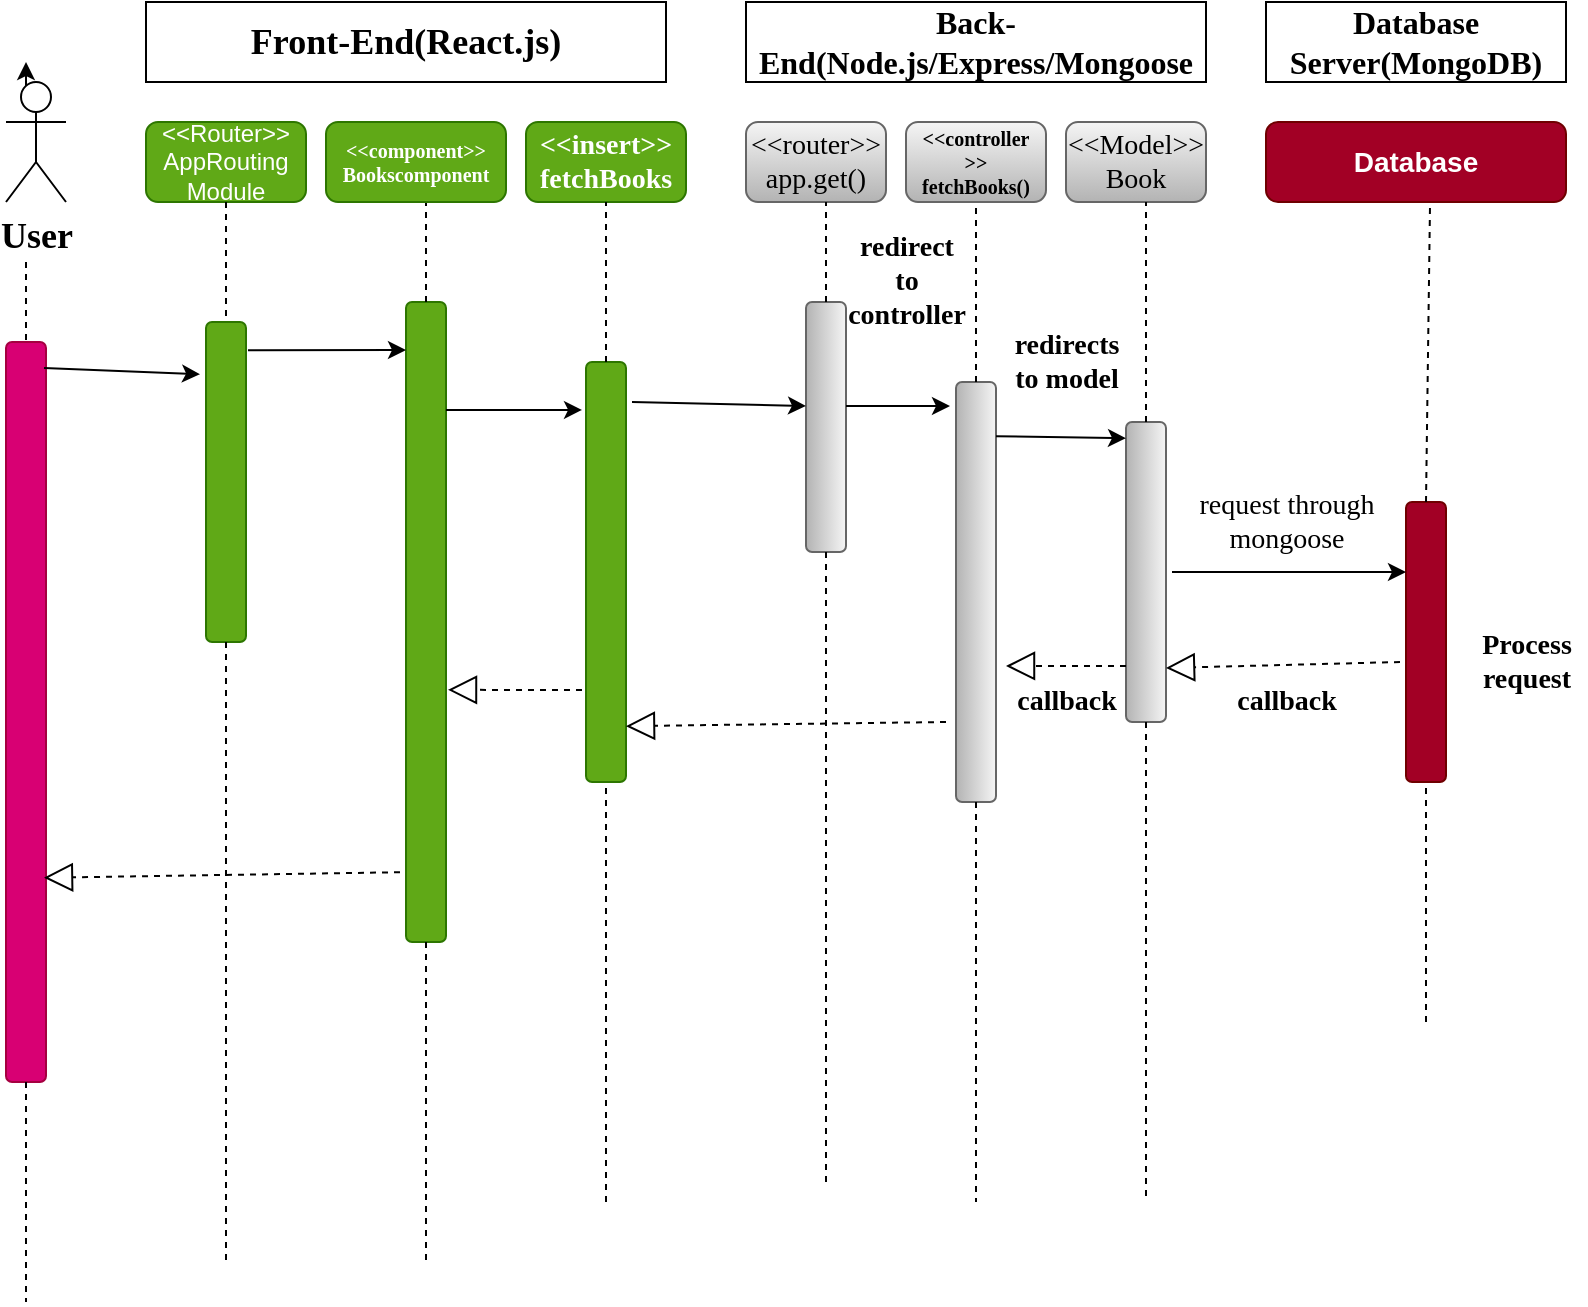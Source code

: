 <mxfile version="15.3.1" type="github">
  <diagram id="S77MIIq8dLGlXsgrOxae" name="Page-1">
    <mxGraphModel dx="603" dy="744" grid="1" gridSize="10" guides="1" tooltips="1" connect="1" arrows="1" fold="1" page="1" pageScale="1" pageWidth="850" pageHeight="1100" math="0" shadow="0">
      <root>
        <mxCell id="0" />
        <mxCell id="1" parent="0" />
        <mxCell id="hq1FBOOwmCVYk8TP00cu-3" style="edgeStyle=orthogonalEdgeStyle;rounded=0;orthogonalLoop=1;jettySize=auto;html=1;exitX=0.25;exitY=0.1;exitDx=0;exitDy=0;exitPerimeter=0;" edge="1" parent="1" source="hq1FBOOwmCVYk8TP00cu-1">
          <mxGeometry relative="1" as="geometry">
            <mxPoint x="60" y="70" as="targetPoint" />
          </mxGeometry>
        </mxCell>
        <mxCell id="hq1FBOOwmCVYk8TP00cu-1" value="&lt;font face=&quot;Times New Roman&quot; size=&quot;1&quot;&gt;&lt;b style=&quot;font-size: 18px&quot;&gt;User&lt;/b&gt;&lt;/font&gt;" style="shape=umlActor;verticalLabelPosition=bottom;verticalAlign=top;html=1;outlineConnect=0;" vertex="1" parent="1">
          <mxGeometry x="50" y="80" width="30" height="60" as="geometry" />
        </mxCell>
        <mxCell id="hq1FBOOwmCVYk8TP00cu-2" value="Front-End(React.js)" style="rounded=0;whiteSpace=wrap;html=1;fontFamily=Times New Roman;fontStyle=1;fontSize=18;" vertex="1" parent="1">
          <mxGeometry x="120" y="40" width="260" height="40" as="geometry" />
        </mxCell>
        <mxCell id="hq1FBOOwmCVYk8TP00cu-4" value="Back-End(Node.js/Express/Mongoose" style="rounded=0;whiteSpace=wrap;html=1;fontFamily=Times New Roman;fontStyle=1;fontSize=16;" vertex="1" parent="1">
          <mxGeometry x="420" y="40" width="230" height="40" as="geometry" />
        </mxCell>
        <mxCell id="hq1FBOOwmCVYk8TP00cu-5" value="Database Server(MongoDB)" style="rounded=0;whiteSpace=wrap;html=1;fontFamily=Times New Roman;fontSize=16;fontStyle=1" vertex="1" parent="1">
          <mxGeometry x="680" y="40" width="150" height="40" as="geometry" />
        </mxCell>
        <mxCell id="hq1FBOOwmCVYk8TP00cu-6" value="&amp;lt;&amp;lt;Router&amp;gt;&amp;gt;&lt;br&gt;AppRouting&lt;br&gt;Module" style="rounded=1;whiteSpace=wrap;html=1;fillColor=#60a917;strokeColor=#2D7600;fontColor=#ffffff;" vertex="1" parent="1">
          <mxGeometry x="120" y="100" width="80" height="40" as="geometry" />
        </mxCell>
        <mxCell id="HimexdIa_nyhEuFzRo-0-1" value="&amp;lt;&amp;lt;insert&amp;gt;&amp;gt;&lt;br&gt;fetchBooks" style="rounded=1;whiteSpace=wrap;html=1;fillColor=#60a917;strokeColor=#2D7600;fontColor=#ffffff;fontFamily=Times New Roman;fontSize=14;fontStyle=1" vertex="1" parent="1">
          <mxGeometry x="310" y="100" width="80" height="40" as="geometry" />
        </mxCell>
        <mxCell id="HimexdIa_nyhEuFzRo-0-2" value="&amp;lt;&amp;lt;router&amp;gt;&amp;gt;&lt;br&gt;app.get()" style="rounded=1;whiteSpace=wrap;html=1;gradientColor=#b3b3b3;fillColor=#f5f5f5;strokeColor=#666666;fontFamily=Times New Roman;fontSize=14;" vertex="1" parent="1">
          <mxGeometry x="420" y="100" width="70" height="40" as="geometry" />
        </mxCell>
        <mxCell id="HimexdIa_nyhEuFzRo-0-3" value="&amp;lt;&amp;lt;controller&lt;br style=&quot;font-size: 10px;&quot;&gt;&amp;gt;&amp;gt;&lt;br style=&quot;font-size: 10px;&quot;&gt;fetchBooks()" style="rounded=1;whiteSpace=wrap;html=1;gradientColor=#b3b3b3;fillColor=#f5f5f5;strokeColor=#666666;fontSize=10;fontStyle=1;fontFamily=Times New Roman;" vertex="1" parent="1">
          <mxGeometry x="500" y="100" width="70" height="40" as="geometry" />
        </mxCell>
        <mxCell id="HimexdIa_nyhEuFzRo-0-4" value="&amp;lt;&amp;lt;Model&amp;gt;&amp;gt;&lt;br&gt;Book" style="rounded=1;whiteSpace=wrap;html=1;gradientColor=#b3b3b3;fillColor=#f5f5f5;strokeColor=#666666;fontSize=14;fontFamily=Times New Roman;" vertex="1" parent="1">
          <mxGeometry x="580" y="100" width="70" height="40" as="geometry" />
        </mxCell>
        <mxCell id="HimexdIa_nyhEuFzRo-0-5" value="Database" style="rounded=1;whiteSpace=wrap;html=1;fillColor=#a20025;strokeColor=#6F0000;fontColor=#ffffff;fontSize=14;fontStyle=1" vertex="1" parent="1">
          <mxGeometry x="680" y="100" width="150" height="40" as="geometry" />
        </mxCell>
        <mxCell id="HimexdIa_nyhEuFzRo-0-6" value="" style="rounded=1;whiteSpace=wrap;html=1;direction=south;fillColor=#d80073;strokeColor=#A50040;fontColor=#ffffff;" vertex="1" parent="1">
          <mxGeometry x="50" y="210" width="20" height="370" as="geometry" />
        </mxCell>
        <mxCell id="HimexdIa_nyhEuFzRo-0-7" value="" style="rounded=1;whiteSpace=wrap;html=1;direction=south;fillColor=#60a917;strokeColor=#2D7600;fontColor=#ffffff;" vertex="1" parent="1">
          <mxGeometry x="150" y="200" width="20" height="160" as="geometry" />
        </mxCell>
        <mxCell id="HimexdIa_nyhEuFzRo-0-8" value="" style="rounded=1;whiteSpace=wrap;html=1;fontFamily=Times New Roman;fontSize=14;direction=south;fillColor=#a20025;strokeColor=#6F0000;fontColor=#ffffff;" vertex="1" parent="1">
          <mxGeometry x="750" y="290" width="20" height="140" as="geometry" />
        </mxCell>
        <mxCell id="HimexdIa_nyhEuFzRo-0-10" value="" style="endArrow=none;dashed=1;html=1;fontFamily=Times New Roman;fontSize=14;exitX=0;exitY=0.5;exitDx=0;exitDy=0;" edge="1" parent="1" source="HimexdIa_nyhEuFzRo-0-8">
          <mxGeometry width="50" height="50" relative="1" as="geometry">
            <mxPoint x="620" y="290" as="sourcePoint" />
            <mxPoint x="762" y="142" as="targetPoint" />
          </mxGeometry>
        </mxCell>
        <mxCell id="HimexdIa_nyhEuFzRo-0-11" value="" style="endArrow=none;dashed=1;html=1;fontFamily=Times New Roman;fontSize=14;entryX=1;entryY=0.5;entryDx=0;entryDy=0;" edge="1" parent="1" target="HimexdIa_nyhEuFzRo-0-8">
          <mxGeometry width="50" height="50" relative="1" as="geometry">
            <mxPoint x="760" y="550" as="sourcePoint" />
            <mxPoint x="670" y="240" as="targetPoint" />
          </mxGeometry>
        </mxCell>
        <mxCell id="HimexdIa_nyhEuFzRo-0-15" value="&lt;b&gt;Process&lt;br&gt;request&lt;br&gt;&lt;/b&gt;" style="text;html=1;align=center;verticalAlign=middle;resizable=0;points=[];autosize=1;strokeColor=none;fillColor=none;fontSize=14;fontFamily=Times New Roman;" vertex="1" parent="1">
          <mxGeometry x="780" y="350" width="60" height="40" as="geometry" />
        </mxCell>
        <mxCell id="HimexdIa_nyhEuFzRo-0-16" value="" style="rounded=1;whiteSpace=wrap;html=1;fontFamily=Times New Roman;fontSize=14;direction=south;gradientColor=#b3b3b3;fillColor=#f5f5f5;strokeColor=#666666;" vertex="1" parent="1">
          <mxGeometry x="610" y="250" width="20" height="150" as="geometry" />
        </mxCell>
        <mxCell id="HimexdIa_nyhEuFzRo-0-17" value="" style="rounded=1;whiteSpace=wrap;html=1;fontFamily=Times New Roman;fontSize=14;direction=south;gradientColor=#b3b3b3;fillColor=#f5f5f5;strokeColor=#666666;" vertex="1" parent="1">
          <mxGeometry x="525" y="230" width="20" height="210" as="geometry" />
        </mxCell>
        <mxCell id="HimexdIa_nyhEuFzRo-0-18" value="" style="rounded=1;whiteSpace=wrap;html=1;fontFamily=Times New Roman;fontSize=14;direction=south;gradientColor=#b3b3b3;fillColor=#f5f5f5;strokeColor=#666666;" vertex="1" parent="1">
          <mxGeometry x="450" y="190" width="20" height="125" as="geometry" />
        </mxCell>
        <mxCell id="HimexdIa_nyhEuFzRo-0-19" value="" style="rounded=1;whiteSpace=wrap;html=1;fontFamily=Times New Roman;fontSize=14;direction=south;fillColor=#60a917;strokeColor=#2D7600;fontColor=#ffffff;" vertex="1" parent="1">
          <mxGeometry x="250" y="190" width="20" height="320" as="geometry" />
        </mxCell>
        <mxCell id="HimexdIa_nyhEuFzRo-0-20" value="" style="rounded=1;whiteSpace=wrap;html=1;fontFamily=Times New Roman;fontSize=14;direction=south;fillColor=#60a917;strokeColor=#2D7600;fontColor=#ffffff;" vertex="1" parent="1">
          <mxGeometry x="340" y="220" width="20" height="210" as="geometry" />
        </mxCell>
        <mxCell id="HimexdIa_nyhEuFzRo-0-22" value="" style="endArrow=none;dashed=1;html=1;fontFamily=Times New Roman;fontSize=14;exitX=0;exitY=0.5;exitDx=0;exitDy=0;" edge="1" parent="1" source="HimexdIa_nyhEuFzRo-0-16">
          <mxGeometry width="50" height="50" relative="1" as="geometry">
            <mxPoint x="540" y="280" as="sourcePoint" />
            <mxPoint x="620" y="140" as="targetPoint" />
          </mxGeometry>
        </mxCell>
        <mxCell id="HimexdIa_nyhEuFzRo-0-24" value="" style="endArrow=none;dashed=1;html=1;fontFamily=Times New Roman;fontSize=14;exitX=1;exitY=0.5;exitDx=0;exitDy=0;" edge="1" parent="1" source="HimexdIa_nyhEuFzRo-0-16">
          <mxGeometry width="50" height="50" relative="1" as="geometry">
            <mxPoint x="540" y="280" as="sourcePoint" />
            <mxPoint x="620" y="640" as="targetPoint" />
          </mxGeometry>
        </mxCell>
        <mxCell id="HimexdIa_nyhEuFzRo-0-25" value="" style="endArrow=none;dashed=1;html=1;fontFamily=Times New Roman;fontSize=14;entryX=0.5;entryY=1;entryDx=0;entryDy=0;exitX=0;exitY=0.5;exitDx=0;exitDy=0;" edge="1" parent="1" source="HimexdIa_nyhEuFzRo-0-17" target="HimexdIa_nyhEuFzRo-0-3">
          <mxGeometry width="50" height="50" relative="1" as="geometry">
            <mxPoint x="540" y="280" as="sourcePoint" />
            <mxPoint x="590" y="230" as="targetPoint" />
          </mxGeometry>
        </mxCell>
        <mxCell id="HimexdIa_nyhEuFzRo-0-26" value="" style="endArrow=none;dashed=1;html=1;fontFamily=Times New Roman;fontSize=14;exitX=1;exitY=0.5;exitDx=0;exitDy=0;" edge="1" parent="1" source="HimexdIa_nyhEuFzRo-0-17">
          <mxGeometry width="50" height="50" relative="1" as="geometry">
            <mxPoint x="540" y="280" as="sourcePoint" />
            <mxPoint x="535" y="640" as="targetPoint" />
          </mxGeometry>
        </mxCell>
        <mxCell id="HimexdIa_nyhEuFzRo-0-27" value="" style="endArrow=classic;html=1;fontFamily=Times New Roman;fontSize=14;entryX=0.25;entryY=1;entryDx=0;entryDy=0;" edge="1" parent="1" target="HimexdIa_nyhEuFzRo-0-8">
          <mxGeometry width="50" height="50" relative="1" as="geometry">
            <mxPoint x="633" y="325" as="sourcePoint" />
            <mxPoint x="590" y="200" as="targetPoint" />
          </mxGeometry>
        </mxCell>
        <mxCell id="HimexdIa_nyhEuFzRo-0-28" value="request through&lt;br&gt;mongoose" style="text;html=1;align=center;verticalAlign=middle;resizable=0;points=[];autosize=1;strokeColor=none;fillColor=none;fontSize=14;fontFamily=Times New Roman;" vertex="1" parent="1">
          <mxGeometry x="640" y="280" width="100" height="40" as="geometry" />
        </mxCell>
        <mxCell id="HimexdIa_nyhEuFzRo-0-34" value="&lt;b&gt;callback&lt;/b&gt;" style="text;html=1;align=center;verticalAlign=middle;resizable=0;points=[];autosize=1;strokeColor=none;fillColor=none;fontSize=14;fontFamily=Times New Roman;" vertex="1" parent="1">
          <mxGeometry x="655" y="380" width="70" height="20" as="geometry" />
        </mxCell>
        <mxCell id="HimexdIa_nyhEuFzRo-0-37" value="&lt;b&gt;redirects&lt;br&gt;to model&lt;br&gt;&lt;/b&gt;" style="text;html=1;align=center;verticalAlign=middle;resizable=0;points=[];autosize=1;strokeColor=none;fillColor=none;fontSize=14;fontFamily=Times New Roman;" vertex="1" parent="1">
          <mxGeometry x="545" y="200" width="70" height="40" as="geometry" />
        </mxCell>
        <mxCell id="HimexdIa_nyhEuFzRo-0-38" value="" style="endArrow=classic;html=1;fontFamily=Times New Roman;fontSize=14;exitX=0.129;exitY=0;exitDx=0;exitDy=0;exitPerimeter=0;entryX=0.054;entryY=1;entryDx=0;entryDy=0;entryPerimeter=0;" edge="1" parent="1" source="HimexdIa_nyhEuFzRo-0-17" target="HimexdIa_nyhEuFzRo-0-16">
          <mxGeometry width="50" height="50" relative="1" as="geometry">
            <mxPoint x="540" y="230" as="sourcePoint" />
            <mxPoint x="600" y="257" as="targetPoint" />
          </mxGeometry>
        </mxCell>
        <mxCell id="HimexdIa_nyhEuFzRo-0-41" value="&lt;b&gt;callback&lt;/b&gt;" style="text;html=1;align=center;verticalAlign=middle;resizable=0;points=[];autosize=1;strokeColor=none;fillColor=none;fontSize=14;fontFamily=Times New Roman;" vertex="1" parent="1">
          <mxGeometry x="545" y="380" width="70" height="20" as="geometry" />
        </mxCell>
        <mxCell id="HimexdIa_nyhEuFzRo-0-42" value="" style="endArrow=none;dashed=1;html=1;fontFamily=Times New Roman;fontSize=14;exitX=0;exitY=0.5;exitDx=0;exitDy=0;" edge="1" parent="1" source="HimexdIa_nyhEuFzRo-0-18">
          <mxGeometry width="50" height="50" relative="1" as="geometry">
            <mxPoint x="540" y="230" as="sourcePoint" />
            <mxPoint x="460" y="140" as="targetPoint" />
          </mxGeometry>
        </mxCell>
        <mxCell id="HimexdIa_nyhEuFzRo-0-43" value="" style="endArrow=none;dashed=1;html=1;fontFamily=Times New Roman;fontSize=14;exitX=1;exitY=0.5;exitDx=0;exitDy=0;" edge="1" parent="1" source="HimexdIa_nyhEuFzRo-0-18">
          <mxGeometry width="50" height="50" relative="1" as="geometry">
            <mxPoint x="460" y="320" as="sourcePoint" />
            <mxPoint x="460" y="630" as="targetPoint" />
          </mxGeometry>
        </mxCell>
        <mxCell id="HimexdIa_nyhEuFzRo-0-46" value="" style="endArrow=block;dashed=1;endFill=0;endSize=12;html=1;fontFamily=Times New Roman;fontSize=14;" edge="1" parent="1">
          <mxGeometry width="160" relative="1" as="geometry">
            <mxPoint x="747" y="370" as="sourcePoint" />
            <mxPoint x="630" y="373" as="targetPoint" />
          </mxGeometry>
        </mxCell>
        <mxCell id="HimexdIa_nyhEuFzRo-0-48" value="" style="endArrow=block;dashed=1;endFill=0;endSize=12;html=1;fontFamily=Times New Roman;fontSize=14;exitX=0.813;exitY=1;exitDx=0;exitDy=0;exitPerimeter=0;" edge="1" parent="1" source="HimexdIa_nyhEuFzRo-0-16">
          <mxGeometry width="160" relative="1" as="geometry">
            <mxPoint x="490" y="210" as="sourcePoint" />
            <mxPoint x="550" y="372" as="targetPoint" />
          </mxGeometry>
        </mxCell>
        <mxCell id="HimexdIa_nyhEuFzRo-0-49" value="" style="endArrow=classic;html=1;fontFamily=Times New Roman;fontSize=14;" edge="1" parent="1">
          <mxGeometry width="50" height="50" relative="1" as="geometry">
            <mxPoint x="470" y="242" as="sourcePoint" />
            <mxPoint x="522" y="242" as="targetPoint" />
          </mxGeometry>
        </mxCell>
        <mxCell id="HimexdIa_nyhEuFzRo-0-50" value="redirect&lt;br&gt;to&lt;br&gt;controller&lt;br&gt;" style="text;html=1;align=center;verticalAlign=middle;resizable=0;points=[];autosize=1;strokeColor=none;fillColor=none;fontSize=14;fontFamily=Times New Roman;fontStyle=1" vertex="1" parent="1">
          <mxGeometry x="465" y="150" width="70" height="60" as="geometry" />
        </mxCell>
        <mxCell id="HimexdIa_nyhEuFzRo-0-51" value="" style="endArrow=block;dashed=1;endFill=0;endSize=12;html=1;fontFamily=Times New Roman;fontSize=14;entryX=0.867;entryY=0;entryDx=0;entryDy=0;entryPerimeter=0;" edge="1" parent="1" target="HimexdIa_nyhEuFzRo-0-20">
          <mxGeometry width="160" relative="1" as="geometry">
            <mxPoint x="520" y="400" as="sourcePoint" />
            <mxPoint x="650" y="380" as="targetPoint" />
          </mxGeometry>
        </mxCell>
        <mxCell id="HimexdIa_nyhEuFzRo-0-52" value="" style="endArrow=classic;html=1;fontFamily=Times New Roman;fontSize=14;" edge="1" parent="1">
          <mxGeometry width="50" height="50" relative="1" as="geometry">
            <mxPoint x="363" y="240" as="sourcePoint" />
            <mxPoint x="450" y="242" as="targetPoint" />
          </mxGeometry>
        </mxCell>
        <mxCell id="HimexdIa_nyhEuFzRo-0-53" value="" style="endArrow=classic;html=1;fontFamily=Times New Roman;fontSize=14;entryX=0.114;entryY=1.1;entryDx=0;entryDy=0;entryPerimeter=0;" edge="1" parent="1" target="HimexdIa_nyhEuFzRo-0-20">
          <mxGeometry width="50" height="50" relative="1" as="geometry">
            <mxPoint x="270" y="244" as="sourcePoint" />
            <mxPoint x="350" y="350" as="targetPoint" />
          </mxGeometry>
        </mxCell>
        <mxCell id="HimexdIa_nyhEuFzRo-0-54" value="" style="endArrow=block;dashed=1;endFill=0;endSize=12;html=1;fontFamily=Times New Roman;fontSize=14;entryX=0.606;entryY=-0.05;entryDx=0;entryDy=0;entryPerimeter=0;" edge="1" parent="1" target="HimexdIa_nyhEuFzRo-0-19">
          <mxGeometry width="160" relative="1" as="geometry">
            <mxPoint x="338" y="384" as="sourcePoint" />
            <mxPoint x="280" y="380" as="targetPoint" />
          </mxGeometry>
        </mxCell>
        <mxCell id="HimexdIa_nyhEuFzRo-0-55" value="" style="endArrow=none;dashed=1;html=1;fontFamily=Times New Roman;fontSize=14;entryX=0.5;entryY=1;entryDx=0;entryDy=0;" edge="1" parent="1" source="HimexdIa_nyhEuFzRo-0-20" target="HimexdIa_nyhEuFzRo-0-1">
          <mxGeometry width="50" height="50" relative="1" as="geometry">
            <mxPoint x="300" y="400" as="sourcePoint" />
            <mxPoint x="350" y="350" as="targetPoint" />
          </mxGeometry>
        </mxCell>
        <mxCell id="HimexdIa_nyhEuFzRo-0-56" value="" style="endArrow=none;dashed=1;html=1;fontFamily=Times New Roman;fontSize=14;entryX=1;entryY=0.5;entryDx=0;entryDy=0;" edge="1" parent="1" target="HimexdIa_nyhEuFzRo-0-20">
          <mxGeometry width="50" height="50" relative="1" as="geometry">
            <mxPoint x="350" y="640" as="sourcePoint" />
            <mxPoint x="350" y="350" as="targetPoint" />
          </mxGeometry>
        </mxCell>
        <mxCell id="HimexdIa_nyhEuFzRo-0-57" value="" style="endArrow=none;dashed=1;html=1;fontFamily=Times New Roman;fontSize=14;entryX=0.5;entryY=1;entryDx=0;entryDy=0;exitX=0;exitY=0.5;exitDx=0;exitDy=0;" edge="1" parent="1" source="HimexdIa_nyhEuFzRo-0-19">
          <mxGeometry width="50" height="50" relative="1" as="geometry">
            <mxPoint x="300" y="400" as="sourcePoint" />
            <mxPoint x="260" y="140" as="targetPoint" />
          </mxGeometry>
        </mxCell>
        <mxCell id="HimexdIa_nyhEuFzRo-0-58" value="" style="endArrow=none;dashed=1;html=1;fontFamily=Times New Roman;fontSize=14;exitX=1;exitY=0.5;exitDx=0;exitDy=0;" edge="1" parent="1" source="HimexdIa_nyhEuFzRo-0-19">
          <mxGeometry width="50" height="50" relative="1" as="geometry">
            <mxPoint x="260" y="520" as="sourcePoint" />
            <mxPoint x="260" y="670" as="targetPoint" />
          </mxGeometry>
        </mxCell>
        <mxCell id="HimexdIa_nyhEuFzRo-0-59" value="" style="endArrow=none;dashed=1;html=1;fontFamily=Times New Roman;fontSize=14;exitX=0.5;exitY=1;exitDx=0;exitDy=0;entryX=0;entryY=0.5;entryDx=0;entryDy=0;" edge="1" parent="1" source="hq1FBOOwmCVYk8TP00cu-6" target="HimexdIa_nyhEuFzRo-0-7">
          <mxGeometry width="50" height="50" relative="1" as="geometry">
            <mxPoint x="300" y="400" as="sourcePoint" />
            <mxPoint x="350" y="350" as="targetPoint" />
          </mxGeometry>
        </mxCell>
        <mxCell id="HimexdIa_nyhEuFzRo-0-60" value="" style="endArrow=none;dashed=1;html=1;fontFamily=Times New Roman;fontSize=14;exitX=1;exitY=0.5;exitDx=0;exitDy=0;" edge="1" parent="1" source="HimexdIa_nyhEuFzRo-0-7">
          <mxGeometry width="50" height="50" relative="1" as="geometry">
            <mxPoint x="300" y="400" as="sourcePoint" />
            <mxPoint x="160" y="670" as="targetPoint" />
          </mxGeometry>
        </mxCell>
        <mxCell id="HimexdIa_nyhEuFzRo-0-63" value="" style="endArrow=none;dashed=1;html=1;fontFamily=Times New Roman;fontSize=17;entryX=0;entryY=0.5;entryDx=0;entryDy=0;" edge="1" parent="1" target="HimexdIa_nyhEuFzRo-0-6">
          <mxGeometry width="50" height="50" relative="1" as="geometry">
            <mxPoint x="60" y="170" as="sourcePoint" />
            <mxPoint x="350" y="350" as="targetPoint" />
          </mxGeometry>
        </mxCell>
        <mxCell id="HimexdIa_nyhEuFzRo-0-65" value="" style="endArrow=none;dashed=1;html=1;fontFamily=Times New Roman;fontSize=17;exitX=1;exitY=0.5;exitDx=0;exitDy=0;" edge="1" parent="1" source="HimexdIa_nyhEuFzRo-0-6">
          <mxGeometry width="50" height="50" relative="1" as="geometry">
            <mxPoint x="300" y="400" as="sourcePoint" />
            <mxPoint x="60" y="690" as="targetPoint" />
          </mxGeometry>
        </mxCell>
        <mxCell id="HimexdIa_nyhEuFzRo-0-66" value="" style="endArrow=classic;html=1;fontFamily=Times New Roman;fontSize=17;exitX=0.088;exitY=-0.05;exitDx=0;exitDy=0;exitPerimeter=0;" edge="1" parent="1" source="HimexdIa_nyhEuFzRo-0-7">
          <mxGeometry width="50" height="50" relative="1" as="geometry">
            <mxPoint x="260" y="380" as="sourcePoint" />
            <mxPoint x="250" y="214" as="targetPoint" />
          </mxGeometry>
        </mxCell>
        <mxCell id="HimexdIa_nyhEuFzRo-0-67" value="" style="endArrow=classic;html=1;fontFamily=Times New Roman;fontSize=17;exitX=0.035;exitY=0.05;exitDx=0;exitDy=0;exitPerimeter=0;entryX=0.163;entryY=1.15;entryDx=0;entryDy=0;entryPerimeter=0;" edge="1" parent="1" source="HimexdIa_nyhEuFzRo-0-6" target="HimexdIa_nyhEuFzRo-0-7">
          <mxGeometry width="50" height="50" relative="1" as="geometry">
            <mxPoint x="260" y="380" as="sourcePoint" />
            <mxPoint x="140" y="220" as="targetPoint" />
          </mxGeometry>
        </mxCell>
        <mxCell id="HimexdIa_nyhEuFzRo-0-68" value="" style="endArrow=block;dashed=1;endFill=0;endSize=12;html=1;fontFamily=Times New Roman;fontSize=17;exitX=0.891;exitY=1.15;exitDx=0;exitDy=0;exitPerimeter=0;entryX=0.724;entryY=0.05;entryDx=0;entryDy=0;entryPerimeter=0;" edge="1" parent="1" source="HimexdIa_nyhEuFzRo-0-19" target="HimexdIa_nyhEuFzRo-0-6">
          <mxGeometry width="160" relative="1" as="geometry">
            <mxPoint x="200" y="360" as="sourcePoint" />
            <mxPoint x="360" y="360" as="targetPoint" />
          </mxGeometry>
        </mxCell>
        <mxCell id="HimexdIa_nyhEuFzRo-0-69" value="&lt;font size=&quot;1&quot;&gt;&amp;lt;&amp;lt;component&amp;gt;&amp;gt;&lt;br&gt;Bookscomponent&lt;br&gt;&lt;/font&gt;" style="rounded=1;whiteSpace=wrap;html=1;fontFamily=Times New Roman;fontSize=8;fillColor=#60a917;strokeColor=#2D7600;fontColor=#ffffff;fontStyle=1" vertex="1" parent="1">
          <mxGeometry x="210" y="100" width="90" height="40" as="geometry" />
        </mxCell>
      </root>
    </mxGraphModel>
  </diagram>
</mxfile>
